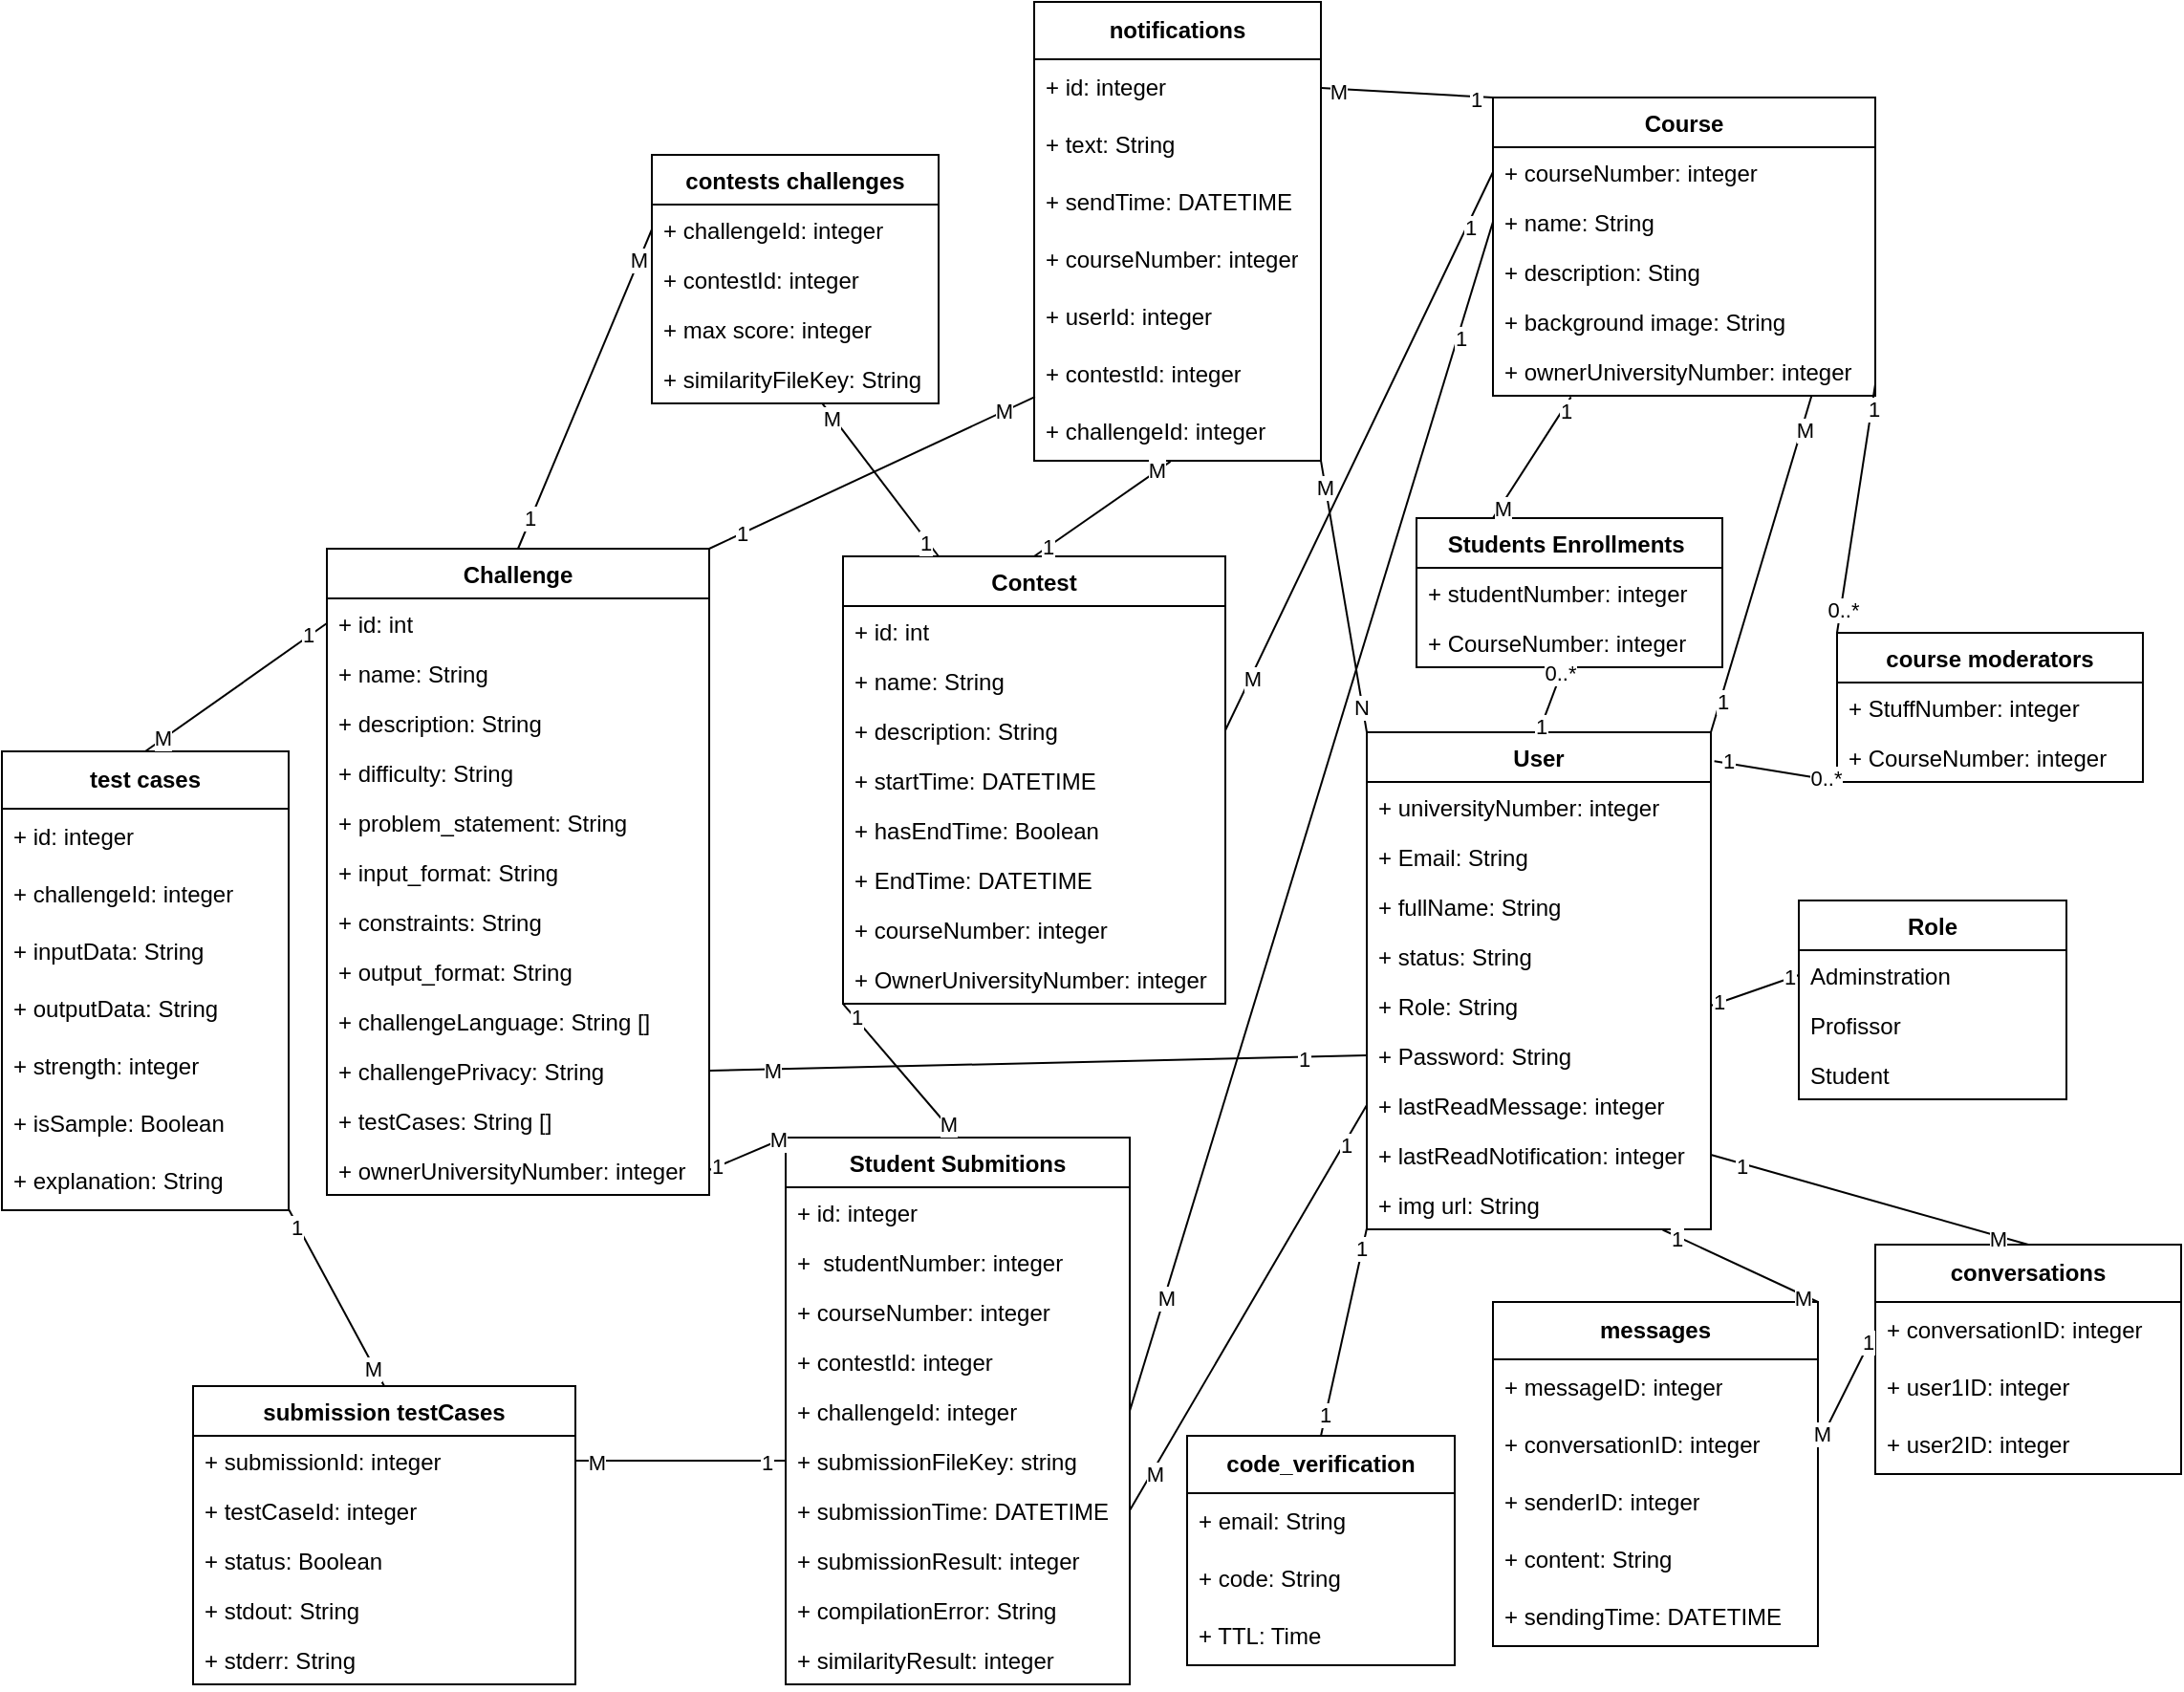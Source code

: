 <mxfile version="21.7.5" type="device">
  <diagram id="Jk_f_CvpvK2rDSH8-ZXE" name="Page-1">
    <mxGraphModel dx="1571" dy="2093" grid="1" gridSize="10" guides="1" tooltips="1" connect="1" arrows="1" fold="1" page="1" pageScale="1" pageWidth="1654" pageHeight="1169" math="0" shadow="0">
      <root>
        <mxCell id="0" />
        <mxCell id="1" parent="0" />
        <mxCell id="eDp7D9nRS7GGigEt8n4X-1" value="User" style="swimlane;fontStyle=1;align=center;verticalAlign=top;childLayout=stackLayout;horizontal=1;startSize=26;horizontalStack=0;resizeParent=1;resizeParentMax=0;resizeLast=0;collapsible=1;marginBottom=0;" parent="1" vertex="1">
          <mxGeometry x="1654" y="-288" width="180" height="260" as="geometry">
            <mxRectangle x="860" y="20" width="60" height="26" as="alternateBounds" />
          </mxGeometry>
        </mxCell>
        <mxCell id="eDp7D9nRS7GGigEt8n4X-5" value="+ universityNumber: integer" style="text;strokeColor=none;fillColor=none;align=left;verticalAlign=top;spacingLeft=4;spacingRight=4;overflow=hidden;rotatable=0;points=[[0,0.5],[1,0.5]];portConstraint=eastwest;" parent="eDp7D9nRS7GGigEt8n4X-1" vertex="1">
          <mxGeometry y="26" width="180" height="26" as="geometry" />
        </mxCell>
        <mxCell id="kBpfkPwzgAcpYg6v_Awe-47" value="+ Email: String" style="text;strokeColor=none;fillColor=none;align=left;verticalAlign=top;spacingLeft=4;spacingRight=4;overflow=hidden;rotatable=0;points=[[0,0.5],[1,0.5]];portConstraint=eastwest;" parent="eDp7D9nRS7GGigEt8n4X-1" vertex="1">
          <mxGeometry y="52" width="180" height="26" as="geometry" />
        </mxCell>
        <mxCell id="eDp7D9nRS7GGigEt8n4X-2" value="+ fullName: String" style="text;strokeColor=none;fillColor=none;align=left;verticalAlign=top;spacingLeft=4;spacingRight=4;overflow=hidden;rotatable=0;points=[[0,0.5],[1,0.5]];portConstraint=eastwest;" parent="eDp7D9nRS7GGigEt8n4X-1" vertex="1">
          <mxGeometry y="78" width="180" height="26" as="geometry" />
        </mxCell>
        <mxCell id="eDp7D9nRS7GGigEt8n4X-91" value="+ status: String" style="text;strokeColor=none;fillColor=none;align=left;verticalAlign=top;spacingLeft=4;spacingRight=4;overflow=hidden;rotatable=0;points=[[0,0.5],[1,0.5]];portConstraint=eastwest;" parent="eDp7D9nRS7GGigEt8n4X-1" vertex="1">
          <mxGeometry y="104" width="180" height="26" as="geometry" />
        </mxCell>
        <mxCell id="4LXyiXXGoAEXJD3GK57s-1" value="+ Role: String" style="text;strokeColor=none;fillColor=none;align=left;verticalAlign=top;spacingLeft=4;spacingRight=4;overflow=hidden;rotatable=0;points=[[0,0.5],[1,0.5]];portConstraint=eastwest;" parent="eDp7D9nRS7GGigEt8n4X-1" vertex="1">
          <mxGeometry y="130" width="180" height="26" as="geometry" />
        </mxCell>
        <mxCell id="eDp7D9nRS7GGigEt8n4X-6" value="+ Password: String" style="text;strokeColor=none;fillColor=none;align=left;verticalAlign=top;spacingLeft=4;spacingRight=4;overflow=hidden;rotatable=0;points=[[0,0.5],[1,0.5]];portConstraint=eastwest;" parent="eDp7D9nRS7GGigEt8n4X-1" vertex="1">
          <mxGeometry y="156" width="180" height="26" as="geometry" />
        </mxCell>
        <mxCell id="eDp7D9nRS7GGigEt8n4X-4" value="+ lastReadMessage: integer" style="text;strokeColor=none;fillColor=none;align=left;verticalAlign=top;spacingLeft=4;spacingRight=4;overflow=hidden;rotatable=0;points=[[0,0.5],[1,0.5]];portConstraint=eastwest;" parent="eDp7D9nRS7GGigEt8n4X-1" vertex="1">
          <mxGeometry y="182" width="180" height="26" as="geometry" />
        </mxCell>
        <mxCell id="eDp7D9nRS7GGigEt8n4X-18" value="+ lastReadNotification: integer" style="text;strokeColor=none;fillColor=none;align=left;verticalAlign=top;spacingLeft=4;spacingRight=4;overflow=hidden;rotatable=0;points=[[0,0.5],[1,0.5]];portConstraint=eastwest;" parent="eDp7D9nRS7GGigEt8n4X-1" vertex="1">
          <mxGeometry y="208" width="180" height="26" as="geometry" />
        </mxCell>
        <mxCell id="eDp7D9nRS7GGigEt8n4X-90" value="+ img url: String " style="text;strokeColor=none;fillColor=none;align=left;verticalAlign=top;spacingLeft=4;spacingRight=4;overflow=hidden;rotatable=0;points=[[0,0.5],[1,0.5]];portConstraint=eastwest;" parent="eDp7D9nRS7GGigEt8n4X-1" vertex="1">
          <mxGeometry y="234" width="180" height="26" as="geometry" />
        </mxCell>
        <mxCell id="eDp7D9nRS7GGigEt8n4X-19" value="Course" style="swimlane;fontStyle=1;align=center;verticalAlign=top;childLayout=stackLayout;horizontal=1;startSize=26;horizontalStack=0;resizeParent=1;resizeParentMax=0;resizeLast=0;collapsible=1;marginBottom=0;" parent="1" vertex="1">
          <mxGeometry x="1720" y="-620" width="200" height="156" as="geometry" />
        </mxCell>
        <mxCell id="eDp7D9nRS7GGigEt8n4X-20" value="+ courseNumber: integer" style="text;strokeColor=none;fillColor=none;align=left;verticalAlign=top;spacingLeft=4;spacingRight=4;overflow=hidden;rotatable=0;points=[[0,0.5],[1,0.5]];portConstraint=eastwest;" parent="eDp7D9nRS7GGigEt8n4X-19" vertex="1">
          <mxGeometry y="26" width="200" height="26" as="geometry" />
        </mxCell>
        <mxCell id="eDp7D9nRS7GGigEt8n4X-23" value="+ name: String" style="text;strokeColor=none;fillColor=none;align=left;verticalAlign=top;spacingLeft=4;spacingRight=4;overflow=hidden;rotatable=0;points=[[0,0.5],[1,0.5]];portConstraint=eastwest;" parent="eDp7D9nRS7GGigEt8n4X-19" vertex="1">
          <mxGeometry y="52" width="200" height="26" as="geometry" />
        </mxCell>
        <mxCell id="iztIxZkP0zYVga7EsupR-1" value="+ description: Sting" style="text;strokeColor=none;fillColor=none;align=left;verticalAlign=top;spacingLeft=4;spacingRight=4;overflow=hidden;rotatable=0;points=[[0,0.5],[1,0.5]];portConstraint=eastwest;" parent="eDp7D9nRS7GGigEt8n4X-19" vertex="1">
          <mxGeometry y="78" width="200" height="26" as="geometry" />
        </mxCell>
        <mxCell id="iztIxZkP0zYVga7EsupR-2" value="+ background image: String" style="text;strokeColor=none;fillColor=none;align=left;verticalAlign=top;spacingLeft=4;spacingRight=4;overflow=hidden;rotatable=0;points=[[0,0.5],[1,0.5]];portConstraint=eastwest;" parent="eDp7D9nRS7GGigEt8n4X-19" vertex="1">
          <mxGeometry y="104" width="200" height="26" as="geometry" />
        </mxCell>
        <mxCell id="41iTAI2O1hVIT4bep-AT-25" value="+ ownerUniversityNumber: integer" style="text;strokeColor=none;fillColor=none;align=left;verticalAlign=top;spacingLeft=4;spacingRight=4;overflow=hidden;rotatable=0;points=[[0,0.5],[1,0.5]];portConstraint=eastwest;" parent="eDp7D9nRS7GGigEt8n4X-19" vertex="1">
          <mxGeometry y="130" width="200" height="26" as="geometry" />
        </mxCell>
        <mxCell id="eDp7D9nRS7GGigEt8n4X-29" value="Challenge" style="swimlane;fontStyle=1;align=center;verticalAlign=top;childLayout=stackLayout;horizontal=1;startSize=26;horizontalStack=0;resizeParent=1;resizeParentMax=0;resizeLast=0;collapsible=1;marginBottom=0;" parent="1" vertex="1">
          <mxGeometry x="1110" y="-384" width="200" height="338" as="geometry" />
        </mxCell>
        <mxCell id="eDp7D9nRS7GGigEt8n4X-30" value="+ id: int" style="text;strokeColor=none;fillColor=none;align=left;verticalAlign=top;spacingLeft=4;spacingRight=4;overflow=hidden;rotatable=0;points=[[0,0.5],[1,0.5]];portConstraint=eastwest;" parent="eDp7D9nRS7GGigEt8n4X-29" vertex="1">
          <mxGeometry y="26" width="200" height="26" as="geometry" />
        </mxCell>
        <mxCell id="eDp7D9nRS7GGigEt8n4X-33" value="+ name: String" style="text;strokeColor=none;fillColor=none;align=left;verticalAlign=top;spacingLeft=4;spacingRight=4;overflow=hidden;rotatable=0;points=[[0,0.5],[1,0.5]];portConstraint=eastwest;" parent="eDp7D9nRS7GGigEt8n4X-29" vertex="1">
          <mxGeometry y="52" width="200" height="26" as="geometry" />
        </mxCell>
        <mxCell id="eDp7D9nRS7GGigEt8n4X-34" value="+ description: String" style="text;strokeColor=none;fillColor=none;align=left;verticalAlign=top;spacingLeft=4;spacingRight=4;overflow=hidden;rotatable=0;points=[[0,0.5],[1,0.5]];portConstraint=eastwest;" parent="eDp7D9nRS7GGigEt8n4X-29" vertex="1">
          <mxGeometry y="78" width="200" height="26" as="geometry" />
        </mxCell>
        <mxCell id="kBpfkPwzgAcpYg6v_Awe-37" value="+ difficulty: String" style="text;strokeColor=none;fillColor=none;align=left;verticalAlign=top;spacingLeft=4;spacingRight=4;overflow=hidden;rotatable=0;points=[[0,0.5],[1,0.5]];portConstraint=eastwest;" parent="eDp7D9nRS7GGigEt8n4X-29" vertex="1">
          <mxGeometry y="104" width="200" height="26" as="geometry" />
        </mxCell>
        <mxCell id="kBpfkPwzgAcpYg6v_Awe-38" value="+ problem_statement: String" style="text;strokeColor=none;fillColor=none;align=left;verticalAlign=top;spacingLeft=4;spacingRight=4;overflow=hidden;rotatable=0;points=[[0,0.5],[1,0.5]];portConstraint=eastwest;" parent="eDp7D9nRS7GGigEt8n4X-29" vertex="1">
          <mxGeometry y="130" width="200" height="26" as="geometry" />
        </mxCell>
        <mxCell id="kBpfkPwzgAcpYg6v_Awe-39" value="+ input_format: String" style="text;strokeColor=none;fillColor=none;align=left;verticalAlign=top;spacingLeft=4;spacingRight=4;overflow=hidden;rotatable=0;points=[[0,0.5],[1,0.5]];portConstraint=eastwest;" parent="eDp7D9nRS7GGigEt8n4X-29" vertex="1">
          <mxGeometry y="156" width="200" height="26" as="geometry" />
        </mxCell>
        <mxCell id="kBpfkPwzgAcpYg6v_Awe-40" value="+ constraints: String" style="text;strokeColor=none;fillColor=none;align=left;verticalAlign=top;spacingLeft=4;spacingRight=4;overflow=hidden;rotatable=0;points=[[0,0.5],[1,0.5]];portConstraint=eastwest;" parent="eDp7D9nRS7GGigEt8n4X-29" vertex="1">
          <mxGeometry y="182" width="200" height="26" as="geometry" />
        </mxCell>
        <mxCell id="kBpfkPwzgAcpYg6v_Awe-41" value="+ output_format: String" style="text;strokeColor=none;fillColor=none;align=left;verticalAlign=top;spacingLeft=4;spacingRight=4;overflow=hidden;rotatable=0;points=[[0,0.5],[1,0.5]];portConstraint=eastwest;" parent="eDp7D9nRS7GGigEt8n4X-29" vertex="1">
          <mxGeometry y="208" width="200" height="26" as="geometry" />
        </mxCell>
        <mxCell id="kBpfkPwzgAcpYg6v_Awe-44" value="+ challengeLanguage: String []" style="text;strokeColor=none;fillColor=none;align=left;verticalAlign=top;spacingLeft=4;spacingRight=4;overflow=hidden;rotatable=0;points=[[0,0.5],[1,0.5]];portConstraint=eastwest;" parent="eDp7D9nRS7GGigEt8n4X-29" vertex="1">
          <mxGeometry y="234" width="200" height="26" as="geometry" />
        </mxCell>
        <mxCell id="kBpfkPwzgAcpYg6v_Awe-42" value="+ challengePrivacy: String" style="text;strokeColor=none;fillColor=none;align=left;verticalAlign=top;spacingLeft=4;spacingRight=4;overflow=hidden;rotatable=0;points=[[0,0.5],[1,0.5]];portConstraint=eastwest;" parent="eDp7D9nRS7GGigEt8n4X-29" vertex="1">
          <mxGeometry y="260" width="200" height="26" as="geometry" />
        </mxCell>
        <mxCell id="eDp7D9nRS7GGigEt8n4X-35" value="+ testCases: String []" style="text;strokeColor=none;fillColor=none;align=left;verticalAlign=top;spacingLeft=4;spacingRight=4;overflow=hidden;rotatable=0;points=[[0,0.5],[1,0.5]];portConstraint=eastwest;" parent="eDp7D9nRS7GGigEt8n4X-29" vertex="1">
          <mxGeometry y="286" width="200" height="26" as="geometry" />
        </mxCell>
        <mxCell id="41iTAI2O1hVIT4bep-AT-24" value="+ ownerUniversityNumber: integer" style="text;strokeColor=none;fillColor=none;align=left;verticalAlign=top;spacingLeft=4;spacingRight=4;overflow=hidden;rotatable=0;points=[[0,0.5],[1,0.5]];portConstraint=eastwest;" parent="eDp7D9nRS7GGigEt8n4X-29" vertex="1">
          <mxGeometry y="312" width="200" height="26" as="geometry" />
        </mxCell>
        <mxCell id="eDp7D9nRS7GGigEt8n4X-38" value="course moderators" style="swimlane;fontStyle=1;align=center;verticalAlign=top;childLayout=stackLayout;horizontal=1;startSize=26;horizontalStack=0;resizeParent=1;resizeParentMax=0;resizeLast=0;collapsible=1;marginBottom=0;" parent="1" vertex="1">
          <mxGeometry x="1900" y="-340" width="160" height="78" as="geometry" />
        </mxCell>
        <mxCell id="eDp7D9nRS7GGigEt8n4X-39" value="+ StuffNumber: integer" style="text;strokeColor=none;fillColor=none;align=left;verticalAlign=top;spacingLeft=4;spacingRight=4;overflow=hidden;rotatable=0;points=[[0,0.5],[1,0.5]];portConstraint=eastwest;" parent="eDp7D9nRS7GGigEt8n4X-38" vertex="1">
          <mxGeometry y="26" width="160" height="26" as="geometry" />
        </mxCell>
        <mxCell id="eDp7D9nRS7GGigEt8n4X-42" value="+ CourseNumber: integer" style="text;strokeColor=none;fillColor=none;align=left;verticalAlign=top;spacingLeft=4;spacingRight=4;overflow=hidden;rotatable=0;points=[[0,0.5],[1,0.5]];portConstraint=eastwest;" parent="eDp7D9nRS7GGigEt8n4X-38" vertex="1">
          <mxGeometry y="52" width="160" height="26" as="geometry" />
        </mxCell>
        <mxCell id="eDp7D9nRS7GGigEt8n4X-52" value="Students Enrollments " style="swimlane;fontStyle=1;align=center;verticalAlign=top;childLayout=stackLayout;horizontal=1;startSize=26;horizontalStack=0;resizeParent=1;resizeParentMax=0;resizeLast=0;collapsible=1;marginBottom=0;" parent="1" vertex="1">
          <mxGeometry x="1680" y="-400" width="160" height="78" as="geometry" />
        </mxCell>
        <mxCell id="eDp7D9nRS7GGigEt8n4X-53" value="+ studentNumber: integer" style="text;strokeColor=none;fillColor=none;align=left;verticalAlign=top;spacingLeft=4;spacingRight=4;overflow=hidden;rotatable=0;points=[[0,0.5],[1,0.5]];portConstraint=eastwest;" parent="eDp7D9nRS7GGigEt8n4X-52" vertex="1">
          <mxGeometry y="26" width="160" height="26" as="geometry" />
        </mxCell>
        <mxCell id="eDp7D9nRS7GGigEt8n4X-54" value="+ CourseNumber: integer" style="text;strokeColor=none;fillColor=none;align=left;verticalAlign=top;spacingLeft=4;spacingRight=4;overflow=hidden;rotatable=0;points=[[0,0.5],[1,0.5]];portConstraint=eastwest;" parent="eDp7D9nRS7GGigEt8n4X-52" vertex="1">
          <mxGeometry y="52" width="160" height="26" as="geometry" />
        </mxCell>
        <mxCell id="eDp7D9nRS7GGigEt8n4X-69" value="Student Submitions" style="swimlane;fontStyle=1;align=center;verticalAlign=top;childLayout=stackLayout;horizontal=1;startSize=26;horizontalStack=0;resizeParent=1;resizeParentMax=0;resizeLast=0;collapsible=1;marginBottom=0;" parent="1" vertex="1">
          <mxGeometry x="1350" y="-76" width="180" height="286" as="geometry" />
        </mxCell>
        <mxCell id="eDp7D9nRS7GGigEt8n4X-70" value="+ id: integer" style="text;strokeColor=none;fillColor=none;align=left;verticalAlign=top;spacingLeft=4;spacingRight=4;overflow=hidden;rotatable=0;points=[[0,0.5],[1,0.5]];portConstraint=eastwest;" parent="eDp7D9nRS7GGigEt8n4X-69" vertex="1">
          <mxGeometry y="26" width="180" height="26" as="geometry" />
        </mxCell>
        <mxCell id="eDp7D9nRS7GGigEt8n4X-73" value="+  studentNumber: integer" style="text;strokeColor=none;fillColor=none;align=left;verticalAlign=top;spacingLeft=4;spacingRight=4;overflow=hidden;rotatable=0;points=[[0,0.5],[1,0.5]];portConstraint=eastwest;" parent="eDp7D9nRS7GGigEt8n4X-69" vertex="1">
          <mxGeometry y="52" width="180" height="26" as="geometry" />
        </mxCell>
        <mxCell id="eDp7D9nRS7GGigEt8n4X-74" value="+ courseNumber: integer" style="text;strokeColor=none;fillColor=none;align=left;verticalAlign=top;spacingLeft=4;spacingRight=4;overflow=hidden;rotatable=0;points=[[0,0.5],[1,0.5]];portConstraint=eastwest;" parent="eDp7D9nRS7GGigEt8n4X-69" vertex="1">
          <mxGeometry y="78" width="180" height="26" as="geometry" />
        </mxCell>
        <mxCell id="kBpfkPwzgAcpYg6v_Awe-81" value="+ contestId: integer" style="text;strokeColor=none;fillColor=none;align=left;verticalAlign=top;spacingLeft=4;spacingRight=4;overflow=hidden;rotatable=0;points=[[0,0.5],[1,0.5]];portConstraint=eastwest;" parent="eDp7D9nRS7GGigEt8n4X-69" vertex="1">
          <mxGeometry y="104" width="180" height="26" as="geometry" />
        </mxCell>
        <mxCell id="eDp7D9nRS7GGigEt8n4X-85" value="+ challengeId: integer" style="text;strokeColor=none;fillColor=none;align=left;verticalAlign=top;spacingLeft=4;spacingRight=4;overflow=hidden;rotatable=0;points=[[0,0.5],[1,0.5]];portConstraint=eastwest;" parent="eDp7D9nRS7GGigEt8n4X-69" vertex="1">
          <mxGeometry y="130" width="180" height="26" as="geometry" />
        </mxCell>
        <mxCell id="eDp7D9nRS7GGigEt8n4X-87" value="+ submissionFileKey: string" style="text;strokeColor=none;fillColor=none;align=left;verticalAlign=top;spacingLeft=4;spacingRight=4;overflow=hidden;rotatable=0;points=[[0,0.5],[1,0.5]];portConstraint=eastwest;" parent="eDp7D9nRS7GGigEt8n4X-69" vertex="1">
          <mxGeometry y="156" width="180" height="26" as="geometry" />
        </mxCell>
        <mxCell id="eDp7D9nRS7GGigEt8n4X-88" value="+ submissionTime: DATETIME" style="text;strokeColor=none;fillColor=none;align=left;verticalAlign=top;spacingLeft=4;spacingRight=4;overflow=hidden;rotatable=0;points=[[0,0.5],[1,0.5]];portConstraint=eastwest;" parent="eDp7D9nRS7GGigEt8n4X-69" vertex="1">
          <mxGeometry y="182" width="180" height="26" as="geometry" />
        </mxCell>
        <mxCell id="kBpfkPwzgAcpYg6v_Awe-59" value="+ submissionResult: integer" style="text;strokeColor=none;fillColor=none;align=left;verticalAlign=top;spacingLeft=4;spacingRight=4;overflow=hidden;rotatable=0;points=[[0,0.5],[1,0.5]];portConstraint=eastwest;" parent="eDp7D9nRS7GGigEt8n4X-69" vertex="1">
          <mxGeometry y="208" width="180" height="26" as="geometry" />
        </mxCell>
        <mxCell id="kBpfkPwzgAcpYg6v_Awe-60" value="+ compilationError: String" style="text;strokeColor=none;fillColor=none;align=left;verticalAlign=top;spacingLeft=4;spacingRight=4;overflow=hidden;rotatable=0;points=[[0,0.5],[1,0.5]];portConstraint=eastwest;" parent="eDp7D9nRS7GGigEt8n4X-69" vertex="1">
          <mxGeometry y="234" width="180" height="26" as="geometry" />
        </mxCell>
        <mxCell id="kBpfkPwzgAcpYg6v_Awe-61" value="+ similarityResult: integer" style="text;strokeColor=none;fillColor=none;align=left;verticalAlign=top;spacingLeft=4;spacingRight=4;overflow=hidden;rotatable=0;points=[[0,0.5],[1,0.5]];portConstraint=eastwest;" parent="eDp7D9nRS7GGigEt8n4X-69" vertex="1">
          <mxGeometry y="260" width="180" height="26" as="geometry" />
        </mxCell>
        <mxCell id="4LXyiXXGoAEXJD3GK57s-2" value="Role" style="swimlane;fontStyle=1;childLayout=stackLayout;horizontal=1;startSize=26;fillColor=none;horizontalStack=0;resizeParent=1;resizeParentMax=0;resizeLast=0;collapsible=1;marginBottom=0;" parent="1" vertex="1">
          <mxGeometry x="1880" y="-200" width="140" height="104" as="geometry" />
        </mxCell>
        <mxCell id="4LXyiXXGoAEXJD3GK57s-3" value="Adminstration" style="text;strokeColor=none;fillColor=none;align=left;verticalAlign=top;spacingLeft=4;spacingRight=4;overflow=hidden;rotatable=0;points=[[0,0.5],[1,0.5]];portConstraint=eastwest;" parent="4LXyiXXGoAEXJD3GK57s-2" vertex="1">
          <mxGeometry y="26" width="140" height="26" as="geometry" />
        </mxCell>
        <mxCell id="4LXyiXXGoAEXJD3GK57s-4" value="Profissor" style="text;strokeColor=none;fillColor=none;align=left;verticalAlign=top;spacingLeft=4;spacingRight=4;overflow=hidden;rotatable=0;points=[[0,0.5],[1,0.5]];portConstraint=eastwest;" parent="4LXyiXXGoAEXJD3GK57s-2" vertex="1">
          <mxGeometry y="52" width="140" height="26" as="geometry" />
        </mxCell>
        <mxCell id="4LXyiXXGoAEXJD3GK57s-5" value="Student" style="text;strokeColor=none;fillColor=none;align=left;verticalAlign=top;spacingLeft=4;spacingRight=4;overflow=hidden;rotatable=0;points=[[0,0.5],[1,0.5]];portConstraint=eastwest;" parent="4LXyiXXGoAEXJD3GK57s-2" vertex="1">
          <mxGeometry y="78" width="140" height="26" as="geometry" />
        </mxCell>
        <mxCell id="41iTAI2O1hVIT4bep-AT-3" value="Contest" style="swimlane;fontStyle=1;childLayout=stackLayout;horizontal=1;startSize=26;fillColor=none;horizontalStack=0;resizeParent=1;resizeParentMax=0;resizeLast=0;collapsible=1;marginBottom=0;" parent="1" vertex="1">
          <mxGeometry x="1380" y="-380" width="200" height="234" as="geometry" />
        </mxCell>
        <mxCell id="41iTAI2O1hVIT4bep-AT-7" value="+ id: int" style="text;strokeColor=none;fillColor=none;align=left;verticalAlign=top;spacingLeft=4;spacingRight=4;overflow=hidden;rotatable=0;points=[[0,0.5],[1,0.5]];portConstraint=eastwest;" parent="41iTAI2O1hVIT4bep-AT-3" vertex="1">
          <mxGeometry y="26" width="200" height="26" as="geometry" />
        </mxCell>
        <mxCell id="41iTAI2O1hVIT4bep-AT-8" value="+ name: String" style="text;strokeColor=none;fillColor=none;align=left;verticalAlign=top;spacingLeft=4;spacingRight=4;overflow=hidden;rotatable=0;points=[[0,0.5],[1,0.5]];portConstraint=eastwest;" parent="41iTAI2O1hVIT4bep-AT-3" vertex="1">
          <mxGeometry y="52" width="200" height="26" as="geometry" />
        </mxCell>
        <mxCell id="rzQLqiyJ5y7Z2GOoiwzJ-1" value="+ description: String" style="text;strokeColor=none;fillColor=none;align=left;verticalAlign=top;spacingLeft=4;spacingRight=4;overflow=hidden;rotatable=0;points=[[0,0.5],[1,0.5]];portConstraint=eastwest;" parent="41iTAI2O1hVIT4bep-AT-3" vertex="1">
          <mxGeometry y="78" width="200" height="26" as="geometry" />
        </mxCell>
        <mxCell id="41iTAI2O1hVIT4bep-AT-5" value="+ startTime: DATETIME" style="text;strokeColor=none;fillColor=none;align=left;verticalAlign=top;spacingLeft=4;spacingRight=4;overflow=hidden;rotatable=0;points=[[0,0.5],[1,0.5]];portConstraint=eastwest;" parent="41iTAI2O1hVIT4bep-AT-3" vertex="1">
          <mxGeometry y="104" width="200" height="26" as="geometry" />
        </mxCell>
        <mxCell id="rzQLqiyJ5y7Z2GOoiwzJ-2" value="+ hasEndTime: Boolean" style="text;strokeColor=none;fillColor=none;align=left;verticalAlign=top;spacingLeft=4;spacingRight=4;overflow=hidden;rotatable=0;points=[[0,0.5],[1,0.5]];portConstraint=eastwest;" parent="41iTAI2O1hVIT4bep-AT-3" vertex="1">
          <mxGeometry y="130" width="200" height="26" as="geometry" />
        </mxCell>
        <mxCell id="41iTAI2O1hVIT4bep-AT-6" value="+ EndTime: DATETIME" style="text;strokeColor=none;fillColor=none;align=left;verticalAlign=top;spacingLeft=4;spacingRight=4;overflow=hidden;rotatable=0;points=[[0,0.5],[1,0.5]];portConstraint=eastwest;" parent="41iTAI2O1hVIT4bep-AT-3" vertex="1">
          <mxGeometry y="156" width="200" height="26" as="geometry" />
        </mxCell>
        <mxCell id="iztIxZkP0zYVga7EsupR-3" value="+ courseNumber: integer" style="text;align=left;verticalAlign=top;spacingLeft=4;spacingRight=4;overflow=hidden;rotatable=0;points=[[0,0.5],[1,0.5]];portConstraint=eastwest;" parent="41iTAI2O1hVIT4bep-AT-3" vertex="1">
          <mxGeometry y="182" width="200" height="26" as="geometry" />
        </mxCell>
        <mxCell id="41iTAI2O1hVIT4bep-AT-23" value="+ OwnerUniversityNumber: integer" style="text;strokeColor=none;fillColor=none;align=left;verticalAlign=top;spacingLeft=4;spacingRight=4;overflow=hidden;rotatable=0;points=[[0,0.5],[1,0.5]];portConstraint=eastwest;" parent="41iTAI2O1hVIT4bep-AT-3" vertex="1">
          <mxGeometry y="208" width="200" height="26" as="geometry" />
        </mxCell>
        <mxCell id="41iTAI2O1hVIT4bep-AT-13" value="contests challenges" style="swimlane;fontStyle=1;childLayout=stackLayout;horizontal=1;startSize=26;fillColor=none;horizontalStack=0;resizeParent=1;resizeParentMax=0;resizeLast=0;collapsible=1;marginBottom=0;" parent="1" vertex="1">
          <mxGeometry x="1280" y="-590" width="150" height="130" as="geometry" />
        </mxCell>
        <mxCell id="41iTAI2O1hVIT4bep-AT-14" value="+ challengeId: integer" style="text;strokeColor=none;fillColor=none;align=left;verticalAlign=top;spacingLeft=4;spacingRight=4;overflow=hidden;rotatable=0;points=[[0,0.5],[1,0.5]];portConstraint=eastwest;" parent="41iTAI2O1hVIT4bep-AT-13" vertex="1">
          <mxGeometry y="26" width="150" height="26" as="geometry" />
        </mxCell>
        <mxCell id="41iTAI2O1hVIT4bep-AT-15" value="+ contestId: integer" style="text;strokeColor=none;fillColor=none;align=left;verticalAlign=top;spacingLeft=4;spacingRight=4;overflow=hidden;rotatable=0;points=[[0,0.5],[1,0.5]];portConstraint=eastwest;" parent="41iTAI2O1hVIT4bep-AT-13" vertex="1">
          <mxGeometry y="52" width="150" height="26" as="geometry" />
        </mxCell>
        <mxCell id="41iTAI2O1hVIT4bep-AT-16" value="+ max score: integer" style="text;strokeColor=none;fillColor=none;align=left;verticalAlign=top;spacingLeft=4;spacingRight=4;overflow=hidden;rotatable=0;points=[[0,0.5],[1,0.5]];portConstraint=eastwest;" parent="41iTAI2O1hVIT4bep-AT-13" vertex="1">
          <mxGeometry y="78" width="150" height="26" as="geometry" />
        </mxCell>
        <mxCell id="kBpfkPwzgAcpYg6v_Awe-46" value="+ similarityFileKey: String" style="text;strokeColor=none;fillColor=none;align=left;verticalAlign=top;spacingLeft=4;spacingRight=4;overflow=hidden;rotatable=0;points=[[0,0.5],[1,0.5]];portConstraint=eastwest;" parent="41iTAI2O1hVIT4bep-AT-13" vertex="1">
          <mxGeometry y="104" width="150" height="26" as="geometry" />
        </mxCell>
        <mxCell id="kBpfkPwzgAcpYg6v_Awe-2" value="&lt;b&gt;code_verification&lt;/b&gt;" style="swimlane;fontStyle=0;childLayout=stackLayout;horizontal=1;startSize=30;horizontalStack=0;resizeParent=1;resizeParentMax=0;resizeLast=0;collapsible=1;marginBottom=0;whiteSpace=wrap;html=1;" parent="1" vertex="1">
          <mxGeometry x="1560" y="80" width="140" height="120" as="geometry" />
        </mxCell>
        <mxCell id="kBpfkPwzgAcpYg6v_Awe-3" value="+ email: String" style="text;strokeColor=none;fillColor=none;align=left;verticalAlign=middle;spacingLeft=4;spacingRight=4;overflow=hidden;points=[[0,0.5],[1,0.5]];portConstraint=eastwest;rotatable=0;whiteSpace=wrap;html=1;" parent="kBpfkPwzgAcpYg6v_Awe-2" vertex="1">
          <mxGeometry y="30" width="140" height="30" as="geometry" />
        </mxCell>
        <mxCell id="kBpfkPwzgAcpYg6v_Awe-4" value="+ code: String" style="text;strokeColor=none;fillColor=none;align=left;verticalAlign=middle;spacingLeft=4;spacingRight=4;overflow=hidden;points=[[0,0.5],[1,0.5]];portConstraint=eastwest;rotatable=0;whiteSpace=wrap;html=1;" parent="kBpfkPwzgAcpYg6v_Awe-2" vertex="1">
          <mxGeometry y="60" width="140" height="30" as="geometry" />
        </mxCell>
        <mxCell id="kBpfkPwzgAcpYg6v_Awe-5" value="+ TTL: Time" style="text;strokeColor=none;fillColor=none;align=left;verticalAlign=middle;spacingLeft=4;spacingRight=4;overflow=hidden;points=[[0,0.5],[1,0.5]];portConstraint=eastwest;rotatable=0;whiteSpace=wrap;html=1;" parent="kBpfkPwzgAcpYg6v_Awe-2" vertex="1">
          <mxGeometry y="90" width="140" height="30" as="geometry" />
        </mxCell>
        <mxCell id="kBpfkPwzgAcpYg6v_Awe-6" value="&lt;b&gt;notifications&lt;/b&gt;" style="swimlane;fontStyle=0;childLayout=stackLayout;horizontal=1;startSize=30;horizontalStack=0;resizeParent=1;resizeParentMax=0;resizeLast=0;collapsible=1;marginBottom=0;whiteSpace=wrap;html=1;" parent="1" vertex="1">
          <mxGeometry x="1480" y="-670" width="150" height="240" as="geometry" />
        </mxCell>
        <mxCell id="kBpfkPwzgAcpYg6v_Awe-7" value="+ id: integer" style="text;strokeColor=none;fillColor=none;align=left;verticalAlign=middle;spacingLeft=4;spacingRight=4;overflow=hidden;points=[[0,0.5],[1,0.5]];portConstraint=eastwest;rotatable=0;whiteSpace=wrap;html=1;" parent="kBpfkPwzgAcpYg6v_Awe-6" vertex="1">
          <mxGeometry y="30" width="150" height="30" as="geometry" />
        </mxCell>
        <mxCell id="kBpfkPwzgAcpYg6v_Awe-8" value="+ text: String" style="text;strokeColor=none;fillColor=none;align=left;verticalAlign=middle;spacingLeft=4;spacingRight=4;overflow=hidden;points=[[0,0.5],[1,0.5]];portConstraint=eastwest;rotatable=0;whiteSpace=wrap;html=1;" parent="kBpfkPwzgAcpYg6v_Awe-6" vertex="1">
          <mxGeometry y="60" width="150" height="30" as="geometry" />
        </mxCell>
        <mxCell id="kBpfkPwzgAcpYg6v_Awe-9" value="+ sendTime: DATETIME" style="text;strokeColor=none;fillColor=none;align=left;verticalAlign=middle;spacingLeft=4;spacingRight=4;overflow=hidden;points=[[0,0.5],[1,0.5]];portConstraint=eastwest;rotatable=0;whiteSpace=wrap;html=1;" parent="kBpfkPwzgAcpYg6v_Awe-6" vertex="1">
          <mxGeometry y="90" width="150" height="30" as="geometry" />
        </mxCell>
        <mxCell id="kBpfkPwzgAcpYg6v_Awe-10" value="+ courseNumber: integer" style="text;strokeColor=none;fillColor=none;align=left;verticalAlign=middle;spacingLeft=4;spacingRight=4;overflow=hidden;points=[[0,0.5],[1,0.5]];portConstraint=eastwest;rotatable=0;whiteSpace=wrap;html=1;" parent="kBpfkPwzgAcpYg6v_Awe-6" vertex="1">
          <mxGeometry y="120" width="150" height="30" as="geometry" />
        </mxCell>
        <mxCell id="kBpfkPwzgAcpYg6v_Awe-11" value="+ userId: integer" style="text;strokeColor=none;fillColor=none;align=left;verticalAlign=middle;spacingLeft=4;spacingRight=4;overflow=hidden;points=[[0,0.5],[1,0.5]];portConstraint=eastwest;rotatable=0;whiteSpace=wrap;html=1;" parent="kBpfkPwzgAcpYg6v_Awe-6" vertex="1">
          <mxGeometry y="150" width="150" height="30" as="geometry" />
        </mxCell>
        <mxCell id="kBpfkPwzgAcpYg6v_Awe-12" value="+ contestId: integer" style="text;strokeColor=none;fillColor=none;align=left;verticalAlign=middle;spacingLeft=4;spacingRight=4;overflow=hidden;points=[[0,0.5],[1,0.5]];portConstraint=eastwest;rotatable=0;whiteSpace=wrap;html=1;" parent="kBpfkPwzgAcpYg6v_Awe-6" vertex="1">
          <mxGeometry y="180" width="150" height="30" as="geometry" />
        </mxCell>
        <mxCell id="kBpfkPwzgAcpYg6v_Awe-13" value="+ challengeId: integer" style="text;strokeColor=none;fillColor=none;align=left;verticalAlign=middle;spacingLeft=4;spacingRight=4;overflow=hidden;points=[[0,0.5],[1,0.5]];portConstraint=eastwest;rotatable=0;whiteSpace=wrap;html=1;" parent="kBpfkPwzgAcpYg6v_Awe-6" vertex="1">
          <mxGeometry y="210" width="150" height="30" as="geometry" />
        </mxCell>
        <mxCell id="kBpfkPwzgAcpYg6v_Awe-14" value="" style="endArrow=none;html=1;rounded=0;exitX=0.5;exitY=0;exitDx=0;exitDy=0;entryX=0;entryY=0.981;entryDx=0;entryDy=0;entryPerimeter=0;" parent="1" source="kBpfkPwzgAcpYg6v_Awe-2" target="eDp7D9nRS7GGigEt8n4X-90" edge="1">
          <mxGeometry relative="1" as="geometry">
            <mxPoint x="1480" y="-64" as="sourcePoint" />
            <mxPoint x="1660" y="-110" as="targetPoint" />
          </mxGeometry>
        </mxCell>
        <mxCell id="kBpfkPwzgAcpYg6v_Awe-15" value="1" style="edgeLabel;html=1;align=center;verticalAlign=middle;resizable=0;points=[];" parent="kBpfkPwzgAcpYg6v_Awe-14" vertex="1" connectable="0">
          <mxGeometry x="0.81" y="1" relative="1" as="geometry">
            <mxPoint as="offset" />
          </mxGeometry>
        </mxCell>
        <mxCell id="kBpfkPwzgAcpYg6v_Awe-16" value="1" style="edgeLabel;html=1;align=center;verticalAlign=middle;resizable=0;points=[];" parent="kBpfkPwzgAcpYg6v_Awe-14" vertex="1" connectable="0">
          <mxGeometry x="-0.805" y="1" relative="1" as="geometry">
            <mxPoint as="offset" />
          </mxGeometry>
        </mxCell>
        <mxCell id="kBpfkPwzgAcpYg6v_Awe-17" value="" style="endArrow=none;html=1;rounded=0;exitX=0;exitY=0;exitDx=0;exitDy=0;entryX=1;entryY=0.998;entryDx=0;entryDy=0;entryPerimeter=0;" parent="1" source="eDp7D9nRS7GGigEt8n4X-1" target="kBpfkPwzgAcpYg6v_Awe-13" edge="1">
          <mxGeometry relative="1" as="geometry">
            <mxPoint x="1350" y="166" as="sourcePoint" />
            <mxPoint x="1530" y="120" as="targetPoint" />
          </mxGeometry>
        </mxCell>
        <mxCell id="kBpfkPwzgAcpYg6v_Awe-18" value="M" style="edgeLabel;html=1;align=center;verticalAlign=middle;resizable=0;points=[];" parent="kBpfkPwzgAcpYg6v_Awe-17" vertex="1" connectable="0">
          <mxGeometry x="0.81" y="1" relative="1" as="geometry">
            <mxPoint as="offset" />
          </mxGeometry>
        </mxCell>
        <mxCell id="kBpfkPwzgAcpYg6v_Awe-19" value="N" style="edgeLabel;html=1;align=center;verticalAlign=middle;resizable=0;points=[];" parent="kBpfkPwzgAcpYg6v_Awe-17" vertex="1" connectable="0">
          <mxGeometry x="-0.805" y="1" relative="1" as="geometry">
            <mxPoint as="offset" />
          </mxGeometry>
        </mxCell>
        <mxCell id="kBpfkPwzgAcpYg6v_Awe-48" value="&lt;b&gt;conversations&lt;/b&gt;" style="swimlane;fontStyle=0;childLayout=stackLayout;horizontal=1;startSize=30;horizontalStack=0;resizeParent=1;resizeParentMax=0;resizeLast=0;collapsible=1;marginBottom=0;whiteSpace=wrap;html=1;" parent="1" vertex="1">
          <mxGeometry x="1920" y="-20" width="160" height="120" as="geometry" />
        </mxCell>
        <mxCell id="kBpfkPwzgAcpYg6v_Awe-49" value="+ conversationID: integer" style="text;strokeColor=none;fillColor=none;align=left;verticalAlign=middle;spacingLeft=4;spacingRight=4;overflow=hidden;points=[[0,0.5],[1,0.5]];portConstraint=eastwest;rotatable=0;whiteSpace=wrap;html=1;" parent="kBpfkPwzgAcpYg6v_Awe-48" vertex="1">
          <mxGeometry y="30" width="160" height="30" as="geometry" />
        </mxCell>
        <mxCell id="kBpfkPwzgAcpYg6v_Awe-50" value="+&amp;nbsp;user1ID: integer" style="text;strokeColor=none;fillColor=none;align=left;verticalAlign=middle;spacingLeft=4;spacingRight=4;overflow=hidden;points=[[0,0.5],[1,0.5]];portConstraint=eastwest;rotatable=0;whiteSpace=wrap;html=1;" parent="kBpfkPwzgAcpYg6v_Awe-48" vertex="1">
          <mxGeometry y="60" width="160" height="30" as="geometry" />
        </mxCell>
        <mxCell id="kBpfkPwzgAcpYg6v_Awe-51" value="+&amp;nbsp;user2ID: integer" style="text;strokeColor=none;fillColor=none;align=left;verticalAlign=middle;spacingLeft=4;spacingRight=4;overflow=hidden;points=[[0,0.5],[1,0.5]];portConstraint=eastwest;rotatable=0;whiteSpace=wrap;html=1;" parent="kBpfkPwzgAcpYg6v_Awe-48" vertex="1">
          <mxGeometry y="90" width="160" height="30" as="geometry" />
        </mxCell>
        <mxCell id="kBpfkPwzgAcpYg6v_Awe-52" value="&lt;b&gt;messages&lt;/b&gt;" style="swimlane;fontStyle=0;childLayout=stackLayout;horizontal=1;startSize=30;horizontalStack=0;resizeParent=1;resizeParentMax=0;resizeLast=0;collapsible=1;marginBottom=0;whiteSpace=wrap;html=1;" parent="1" vertex="1">
          <mxGeometry x="1720" y="10" width="170" height="180" as="geometry" />
        </mxCell>
        <mxCell id="kBpfkPwzgAcpYg6v_Awe-53" value="+&amp;nbsp;messageID: integer" style="text;strokeColor=none;fillColor=none;align=left;verticalAlign=middle;spacingLeft=4;spacingRight=4;overflow=hidden;points=[[0,0.5],[1,0.5]];portConstraint=eastwest;rotatable=0;whiteSpace=wrap;html=1;" parent="kBpfkPwzgAcpYg6v_Awe-52" vertex="1">
          <mxGeometry y="30" width="170" height="30" as="geometry" />
        </mxCell>
        <mxCell id="kBpfkPwzgAcpYg6v_Awe-54" value="+&amp;nbsp;conversationID: integer" style="text;strokeColor=none;fillColor=none;align=left;verticalAlign=middle;spacingLeft=4;spacingRight=4;overflow=hidden;points=[[0,0.5],[1,0.5]];portConstraint=eastwest;rotatable=0;whiteSpace=wrap;html=1;" parent="kBpfkPwzgAcpYg6v_Awe-52" vertex="1">
          <mxGeometry y="60" width="170" height="30" as="geometry" />
        </mxCell>
        <mxCell id="kBpfkPwzgAcpYg6v_Awe-55" value="+&amp;nbsp;senderID: integer" style="text;strokeColor=none;fillColor=none;align=left;verticalAlign=middle;spacingLeft=4;spacingRight=4;overflow=hidden;points=[[0,0.5],[1,0.5]];portConstraint=eastwest;rotatable=0;whiteSpace=wrap;html=1;" parent="kBpfkPwzgAcpYg6v_Awe-52" vertex="1">
          <mxGeometry y="90" width="170" height="30" as="geometry" />
        </mxCell>
        <mxCell id="kBpfkPwzgAcpYg6v_Awe-56" value="+&amp;nbsp;content: String" style="text;strokeColor=none;fillColor=none;align=left;verticalAlign=middle;spacingLeft=4;spacingRight=4;overflow=hidden;points=[[0,0.5],[1,0.5]];portConstraint=eastwest;rotatable=0;whiteSpace=wrap;html=1;" parent="kBpfkPwzgAcpYg6v_Awe-52" vertex="1">
          <mxGeometry y="120" width="170" height="30" as="geometry" />
        </mxCell>
        <mxCell id="kBpfkPwzgAcpYg6v_Awe-57" value="+&amp;nbsp;sendingTime: DATETIME&amp;nbsp;" style="text;strokeColor=none;fillColor=none;align=left;verticalAlign=middle;spacingLeft=4;spacingRight=4;overflow=hidden;points=[[0,0.5],[1,0.5]];portConstraint=eastwest;rotatable=0;whiteSpace=wrap;html=1;" parent="kBpfkPwzgAcpYg6v_Awe-52" vertex="1">
          <mxGeometry y="150" width="170" height="30" as="geometry" />
        </mxCell>
        <mxCell id="kBpfkPwzgAcpYg6v_Awe-62" value="submission testCases" style="swimlane;fontStyle=1;align=center;verticalAlign=top;childLayout=stackLayout;horizontal=1;startSize=26;horizontalStack=0;resizeParent=1;resizeParentMax=0;resizeLast=0;collapsible=1;marginBottom=0;" parent="1" vertex="1">
          <mxGeometry x="1040" y="54" width="200" height="156" as="geometry" />
        </mxCell>
        <mxCell id="kBpfkPwzgAcpYg6v_Awe-63" value="+ submissionId: integer" style="text;strokeColor=none;fillColor=none;align=left;verticalAlign=top;spacingLeft=4;spacingRight=4;overflow=hidden;rotatable=0;points=[[0,0.5],[1,0.5]];portConstraint=eastwest;" parent="kBpfkPwzgAcpYg6v_Awe-62" vertex="1">
          <mxGeometry y="26" width="200" height="26" as="geometry" />
        </mxCell>
        <mxCell id="kBpfkPwzgAcpYg6v_Awe-64" value="+ testCaseId: integer" style="text;strokeColor=none;fillColor=none;align=left;verticalAlign=top;spacingLeft=4;spacingRight=4;overflow=hidden;rotatable=0;points=[[0,0.5],[1,0.5]];portConstraint=eastwest;" parent="kBpfkPwzgAcpYg6v_Awe-62" vertex="1">
          <mxGeometry y="52" width="200" height="26" as="geometry" />
        </mxCell>
        <mxCell id="kBpfkPwzgAcpYg6v_Awe-65" value="+ status: Boolean" style="text;strokeColor=none;fillColor=none;align=left;verticalAlign=top;spacingLeft=4;spacingRight=4;overflow=hidden;rotatable=0;points=[[0,0.5],[1,0.5]];portConstraint=eastwest;" parent="kBpfkPwzgAcpYg6v_Awe-62" vertex="1">
          <mxGeometry y="78" width="200" height="26" as="geometry" />
        </mxCell>
        <mxCell id="kBpfkPwzgAcpYg6v_Awe-66" value="+ stdout: String" style="text;strokeColor=none;fillColor=none;align=left;verticalAlign=top;spacingLeft=4;spacingRight=4;overflow=hidden;rotatable=0;points=[[0,0.5],[1,0.5]];portConstraint=eastwest;" parent="kBpfkPwzgAcpYg6v_Awe-62" vertex="1">
          <mxGeometry y="104" width="200" height="26" as="geometry" />
        </mxCell>
        <mxCell id="kBpfkPwzgAcpYg6v_Awe-67" value="+ stderr: String" style="text;strokeColor=none;fillColor=none;align=left;verticalAlign=top;spacingLeft=4;spacingRight=4;overflow=hidden;rotatable=0;points=[[0,0.5],[1,0.5]];portConstraint=eastwest;" parent="kBpfkPwzgAcpYg6v_Awe-62" vertex="1">
          <mxGeometry y="130" width="200" height="26" as="geometry" />
        </mxCell>
        <mxCell id="kBpfkPwzgAcpYg6v_Awe-70" value="&lt;b&gt;test cases&lt;/b&gt;" style="swimlane;fontStyle=0;childLayout=stackLayout;horizontal=1;startSize=30;horizontalStack=0;resizeParent=1;resizeParentMax=0;resizeLast=0;collapsible=1;marginBottom=0;whiteSpace=wrap;html=1;" parent="1" vertex="1">
          <mxGeometry x="940" y="-278" width="150" height="240" as="geometry" />
        </mxCell>
        <mxCell id="kBpfkPwzgAcpYg6v_Awe-71" value="+ id: integer" style="text;strokeColor=none;fillColor=none;align=left;verticalAlign=middle;spacingLeft=4;spacingRight=4;overflow=hidden;points=[[0,0.5],[1,0.5]];portConstraint=eastwest;rotatable=0;whiteSpace=wrap;html=1;" parent="kBpfkPwzgAcpYg6v_Awe-70" vertex="1">
          <mxGeometry y="30" width="150" height="30" as="geometry" />
        </mxCell>
        <mxCell id="kBpfkPwzgAcpYg6v_Awe-72" value="+&amp;nbsp;challengeId: integer" style="text;strokeColor=none;fillColor=none;align=left;verticalAlign=middle;spacingLeft=4;spacingRight=4;overflow=hidden;points=[[0,0.5],[1,0.5]];portConstraint=eastwest;rotatable=0;whiteSpace=wrap;html=1;" parent="kBpfkPwzgAcpYg6v_Awe-70" vertex="1">
          <mxGeometry y="60" width="150" height="30" as="geometry" />
        </mxCell>
        <mxCell id="kBpfkPwzgAcpYg6v_Awe-73" value="+&amp;nbsp;inputData: String" style="text;strokeColor=none;fillColor=none;align=left;verticalAlign=middle;spacingLeft=4;spacingRight=4;overflow=hidden;points=[[0,0.5],[1,0.5]];portConstraint=eastwest;rotatable=0;whiteSpace=wrap;html=1;" parent="kBpfkPwzgAcpYg6v_Awe-70" vertex="1">
          <mxGeometry y="90" width="150" height="30" as="geometry" />
        </mxCell>
        <mxCell id="kBpfkPwzgAcpYg6v_Awe-74" value="+&amp;nbsp;outputData: String" style="text;strokeColor=none;fillColor=none;align=left;verticalAlign=middle;spacingLeft=4;spacingRight=4;overflow=hidden;points=[[0,0.5],[1,0.5]];portConstraint=eastwest;rotatable=0;whiteSpace=wrap;html=1;" parent="kBpfkPwzgAcpYg6v_Awe-70" vertex="1">
          <mxGeometry y="120" width="150" height="30" as="geometry" />
        </mxCell>
        <mxCell id="kBpfkPwzgAcpYg6v_Awe-75" value="+&amp;nbsp;strength: integer" style="text;strokeColor=none;fillColor=none;align=left;verticalAlign=middle;spacingLeft=4;spacingRight=4;overflow=hidden;points=[[0,0.5],[1,0.5]];portConstraint=eastwest;rotatable=0;whiteSpace=wrap;html=1;" parent="kBpfkPwzgAcpYg6v_Awe-70" vertex="1">
          <mxGeometry y="150" width="150" height="30" as="geometry" />
        </mxCell>
        <mxCell id="kBpfkPwzgAcpYg6v_Awe-76" value="+&amp;nbsp;isSample: Boolean" style="text;strokeColor=none;fillColor=none;align=left;verticalAlign=middle;spacingLeft=4;spacingRight=4;overflow=hidden;points=[[0,0.5],[1,0.5]];portConstraint=eastwest;rotatable=0;whiteSpace=wrap;html=1;" parent="kBpfkPwzgAcpYg6v_Awe-70" vertex="1">
          <mxGeometry y="180" width="150" height="30" as="geometry" />
        </mxCell>
        <mxCell id="kBpfkPwzgAcpYg6v_Awe-77" value="+&amp;nbsp;explanation: String" style="text;strokeColor=none;fillColor=none;align=left;verticalAlign=middle;spacingLeft=4;spacingRight=4;overflow=hidden;points=[[0,0.5],[1,0.5]];portConstraint=eastwest;rotatable=0;whiteSpace=wrap;html=1;" parent="kBpfkPwzgAcpYg6v_Awe-70" vertex="1">
          <mxGeometry y="210" width="150" height="30" as="geometry" />
        </mxCell>
        <mxCell id="kBpfkPwzgAcpYg6v_Awe-78" value="" style="endArrow=none;html=1;rounded=0;exitX=1;exitY=0.5;exitDx=0;exitDy=0;entryX=0;entryY=0.5;entryDx=0;entryDy=0;" parent="1" source="4LXyiXXGoAEXJD3GK57s-1" target="4LXyiXXGoAEXJD3GK57s-3" edge="1">
          <mxGeometry relative="1" as="geometry">
            <mxPoint x="1570" y="35" as="sourcePoint" />
            <mxPoint x="1670" y="-75" as="targetPoint" />
            <Array as="points" />
          </mxGeometry>
        </mxCell>
        <mxCell id="kBpfkPwzgAcpYg6v_Awe-79" value="1" style="edgeLabel;html=1;align=center;verticalAlign=middle;resizable=0;points=[];" parent="kBpfkPwzgAcpYg6v_Awe-78" vertex="1" connectable="0">
          <mxGeometry x="0.81" y="1" relative="1" as="geometry">
            <mxPoint as="offset" />
          </mxGeometry>
        </mxCell>
        <mxCell id="kBpfkPwzgAcpYg6v_Awe-80" value="1" style="edgeLabel;html=1;align=center;verticalAlign=middle;resizable=0;points=[];" parent="kBpfkPwzgAcpYg6v_Awe-78" vertex="1" connectable="0">
          <mxGeometry x="-0.805" y="1" relative="1" as="geometry">
            <mxPoint as="offset" />
          </mxGeometry>
        </mxCell>
        <mxCell id="kBpfkPwzgAcpYg6v_Awe-82" value="" style="endArrow=none;html=1;rounded=0;entryX=1;entryY=0.5;entryDx=0;entryDy=0;exitX=0;exitY=0.5;exitDx=0;exitDy=0;" parent="1" source="eDp7D9nRS7GGigEt8n4X-4" target="eDp7D9nRS7GGigEt8n4X-88" edge="1">
          <mxGeometry relative="1" as="geometry">
            <mxPoint x="1970" y="50" as="sourcePoint" />
            <mxPoint x="1750" y="136" as="targetPoint" />
          </mxGeometry>
        </mxCell>
        <mxCell id="kBpfkPwzgAcpYg6v_Awe-83" value="M" style="edgeLabel;html=1;align=center;verticalAlign=middle;resizable=0;points=[];" parent="kBpfkPwzgAcpYg6v_Awe-82" vertex="1" connectable="0">
          <mxGeometry x="0.81" y="1" relative="1" as="geometry">
            <mxPoint as="offset" />
          </mxGeometry>
        </mxCell>
        <mxCell id="kBpfkPwzgAcpYg6v_Awe-84" value="1" style="edgeLabel;html=1;align=center;verticalAlign=middle;resizable=0;points=[];" parent="kBpfkPwzgAcpYg6v_Awe-82" vertex="1" connectable="0">
          <mxGeometry x="-0.805" y="1" relative="1" as="geometry">
            <mxPoint as="offset" />
          </mxGeometry>
        </mxCell>
        <mxCell id="kBpfkPwzgAcpYg6v_Awe-86" value="" style="endArrow=none;html=1;rounded=0;exitX=0.25;exitY=0;exitDx=0;exitDy=0;entryX=0.594;entryY=0.997;entryDx=0;entryDy=0;entryPerimeter=0;" parent="1" source="41iTAI2O1hVIT4bep-AT-3" target="kBpfkPwzgAcpYg6v_Awe-46" edge="1">
          <mxGeometry relative="1" as="geometry">
            <mxPoint x="1300" y="134" as="sourcePoint" />
            <mxPoint x="1090" y="120" as="targetPoint" />
            <Array as="points" />
          </mxGeometry>
        </mxCell>
        <mxCell id="kBpfkPwzgAcpYg6v_Awe-87" value="M" style="edgeLabel;html=1;align=center;verticalAlign=middle;resizable=0;points=[];" parent="kBpfkPwzgAcpYg6v_Awe-86" vertex="1" connectable="0">
          <mxGeometry x="0.81" y="1" relative="1" as="geometry">
            <mxPoint as="offset" />
          </mxGeometry>
        </mxCell>
        <mxCell id="kBpfkPwzgAcpYg6v_Awe-88" value="1" style="edgeLabel;html=1;align=center;verticalAlign=middle;resizable=0;points=[];" parent="kBpfkPwzgAcpYg6v_Awe-86" vertex="1" connectable="0">
          <mxGeometry x="-0.805" y="1" relative="1" as="geometry">
            <mxPoint as="offset" />
          </mxGeometry>
        </mxCell>
        <mxCell id="kBpfkPwzgAcpYg6v_Awe-92" value="" style="endArrow=none;html=1;rounded=0;exitX=0;exitY=0.5;exitDx=0;exitDy=0;entryX=1;entryY=0.5;entryDx=0;entryDy=0;" parent="1" source="eDp7D9nRS7GGigEt8n4X-20" target="rzQLqiyJ5y7Z2GOoiwzJ-1" edge="1">
          <mxGeometry relative="1" as="geometry">
            <mxPoint x="920" y="554" as="sourcePoint" />
            <mxPoint x="930" y="380" as="targetPoint" />
            <Array as="points" />
          </mxGeometry>
        </mxCell>
        <mxCell id="kBpfkPwzgAcpYg6v_Awe-93" value="M" style="edgeLabel;html=1;align=center;verticalAlign=middle;resizable=0;points=[];" parent="kBpfkPwzgAcpYg6v_Awe-92" vertex="1" connectable="0">
          <mxGeometry x="0.81" y="1" relative="1" as="geometry">
            <mxPoint as="offset" />
          </mxGeometry>
        </mxCell>
        <mxCell id="kBpfkPwzgAcpYg6v_Awe-94" value="1" style="edgeLabel;html=1;align=center;verticalAlign=middle;resizable=0;points=[];" parent="kBpfkPwzgAcpYg6v_Awe-92" vertex="1" connectable="0">
          <mxGeometry x="-0.805" y="1" relative="1" as="geometry">
            <mxPoint as="offset" />
          </mxGeometry>
        </mxCell>
        <mxCell id="kBpfkPwzgAcpYg6v_Awe-95" value="" style="endArrow=none;html=1;rounded=0;exitX=0.204;exitY=1.026;exitDx=0;exitDy=0;entryX=0.25;entryY=0;entryDx=0;entryDy=0;exitPerimeter=0;" parent="1" source="41iTAI2O1hVIT4bep-AT-25" target="eDp7D9nRS7GGigEt8n4X-52" edge="1">
          <mxGeometry relative="1" as="geometry">
            <mxPoint x="1726.2" y="-428.778" as="sourcePoint" />
            <mxPoint x="1240" y="210" as="targetPoint" />
            <Array as="points" />
          </mxGeometry>
        </mxCell>
        <mxCell id="kBpfkPwzgAcpYg6v_Awe-96" value="M" style="edgeLabel;html=1;align=center;verticalAlign=middle;resizable=0;points=[];" parent="kBpfkPwzgAcpYg6v_Awe-95" vertex="1" connectable="0">
          <mxGeometry x="0.81" y="1" relative="1" as="geometry">
            <mxPoint as="offset" />
          </mxGeometry>
        </mxCell>
        <mxCell id="kBpfkPwzgAcpYg6v_Awe-97" value="1" style="edgeLabel;html=1;align=center;verticalAlign=middle;resizable=0;points=[];" parent="kBpfkPwzgAcpYg6v_Awe-95" vertex="1" connectable="0">
          <mxGeometry x="-0.805" y="1" relative="1" as="geometry">
            <mxPoint as="offset" />
          </mxGeometry>
        </mxCell>
        <mxCell id="kBpfkPwzgAcpYg6v_Awe-98" value="" style="endArrow=none;html=1;rounded=0;exitX=1;exitY=0.769;exitDx=0;exitDy=0;entryX=0;entryY=0;entryDx=0;entryDy=0;exitPerimeter=0;" parent="1" source="41iTAI2O1hVIT4bep-AT-25" target="eDp7D9nRS7GGigEt8n4X-38" edge="1">
          <mxGeometry relative="1" as="geometry">
            <mxPoint x="1919.8" y="-431.534" as="sourcePoint" />
            <mxPoint x="1560" y="360" as="targetPoint" />
            <Array as="points" />
          </mxGeometry>
        </mxCell>
        <mxCell id="kBpfkPwzgAcpYg6v_Awe-99" value="0..*" style="edgeLabel;html=1;align=center;verticalAlign=middle;resizable=0;points=[];" parent="kBpfkPwzgAcpYg6v_Awe-98" vertex="1" connectable="0">
          <mxGeometry x="0.81" y="1" relative="1" as="geometry">
            <mxPoint as="offset" />
          </mxGeometry>
        </mxCell>
        <mxCell id="kBpfkPwzgAcpYg6v_Awe-100" value="1" style="edgeLabel;html=1;align=center;verticalAlign=middle;resizable=0;points=[];" parent="kBpfkPwzgAcpYg6v_Awe-98" vertex="1" connectable="0">
          <mxGeometry x="-0.805" y="1" relative="1" as="geometry">
            <mxPoint as="offset" />
          </mxGeometry>
        </mxCell>
        <mxCell id="kBpfkPwzgAcpYg6v_Awe-101" value="" style="endArrow=none;html=1;rounded=0;exitX=1.01;exitY=0.058;exitDx=0;exitDy=0;entryX=-0.002;entryY=0.98;entryDx=0;entryDy=0;exitPerimeter=0;entryPerimeter=0;" parent="1" source="eDp7D9nRS7GGigEt8n4X-1" target="eDp7D9nRS7GGigEt8n4X-42" edge="1">
          <mxGeometry relative="1" as="geometry">
            <mxPoint x="1680" y="404" as="sourcePoint" />
            <mxPoint x="1690" y="220" as="targetPoint" />
            <Array as="points" />
          </mxGeometry>
        </mxCell>
        <mxCell id="kBpfkPwzgAcpYg6v_Awe-102" value="0..*" style="edgeLabel;html=1;align=center;verticalAlign=middle;resizable=0;points=[];" parent="kBpfkPwzgAcpYg6v_Awe-101" vertex="1" connectable="0">
          <mxGeometry x="0.81" y="1" relative="1" as="geometry">
            <mxPoint as="offset" />
          </mxGeometry>
        </mxCell>
        <mxCell id="kBpfkPwzgAcpYg6v_Awe-103" value="1" style="edgeLabel;html=1;align=center;verticalAlign=middle;resizable=0;points=[];" parent="kBpfkPwzgAcpYg6v_Awe-101" vertex="1" connectable="0">
          <mxGeometry x="-0.805" y="1" relative="1" as="geometry">
            <mxPoint as="offset" />
          </mxGeometry>
        </mxCell>
        <mxCell id="kBpfkPwzgAcpYg6v_Awe-104" value="" style="endArrow=none;html=1;rounded=0;exitX=0.5;exitY=0;exitDx=0;exitDy=0;entryX=0.482;entryY=0.969;entryDx=0;entryDy=0;entryPerimeter=0;" parent="1" source="eDp7D9nRS7GGigEt8n4X-1" target="eDp7D9nRS7GGigEt8n4X-54" edge="1">
          <mxGeometry relative="1" as="geometry">
            <mxPoint x="1602" y="-10" as="sourcePoint" />
            <mxPoint x="1490" y="90" as="targetPoint" />
            <Array as="points" />
          </mxGeometry>
        </mxCell>
        <mxCell id="kBpfkPwzgAcpYg6v_Awe-105" value="0..*" style="edgeLabel;html=1;align=center;verticalAlign=middle;resizable=0;points=[];" parent="kBpfkPwzgAcpYg6v_Awe-104" vertex="1" connectable="0">
          <mxGeometry x="0.81" y="1" relative="1" as="geometry">
            <mxPoint as="offset" />
          </mxGeometry>
        </mxCell>
        <mxCell id="kBpfkPwzgAcpYg6v_Awe-106" value="1" style="edgeLabel;html=1;align=center;verticalAlign=middle;resizable=0;points=[];" parent="kBpfkPwzgAcpYg6v_Awe-104" vertex="1" connectable="0">
          <mxGeometry x="-0.805" y="1" relative="1" as="geometry">
            <mxPoint as="offset" />
          </mxGeometry>
        </mxCell>
        <mxCell id="kBpfkPwzgAcpYg6v_Awe-107" value="" style="endArrow=none;html=1;rounded=0;exitX=0.833;exitY=1.008;exitDx=0;exitDy=0;entryX=1;entryY=0;entryDx=0;entryDy=0;exitPerimeter=0;" parent="1" source="41iTAI2O1hVIT4bep-AT-25" target="eDp7D9nRS7GGigEt8n4X-1" edge="1">
          <mxGeometry relative="1" as="geometry">
            <mxPoint x="1896.8" y="-429.636" as="sourcePoint" />
            <mxPoint x="1750" y="190" as="targetPoint" />
            <Array as="points" />
          </mxGeometry>
        </mxCell>
        <mxCell id="kBpfkPwzgAcpYg6v_Awe-108" value="1" style="edgeLabel;html=1;align=center;verticalAlign=middle;resizable=0;points=[];" parent="kBpfkPwzgAcpYg6v_Awe-107" vertex="1" connectable="0">
          <mxGeometry x="0.81" y="1" relative="1" as="geometry">
            <mxPoint as="offset" />
          </mxGeometry>
        </mxCell>
        <mxCell id="kBpfkPwzgAcpYg6v_Awe-109" value="M" style="edgeLabel;html=1;align=center;verticalAlign=middle;resizable=0;points=[];" parent="kBpfkPwzgAcpYg6v_Awe-107" vertex="1" connectable="0">
          <mxGeometry x="-0.805" y="1" relative="1" as="geometry">
            <mxPoint as="offset" />
          </mxGeometry>
        </mxCell>
        <mxCell id="kBpfkPwzgAcpYg6v_Awe-111" value="" style="endArrow=none;html=1;rounded=0;exitX=0;exitY=0.5;exitDx=0;exitDy=0;entryX=1;entryY=0.5;entryDx=0;entryDy=0;" parent="1" source="eDp7D9nRS7GGigEt8n4X-6" target="kBpfkPwzgAcpYg6v_Awe-42" edge="1">
          <mxGeometry relative="1" as="geometry">
            <mxPoint x="1320" y="-432" as="sourcePoint" />
            <mxPoint x="1250" y="-128" as="targetPoint" />
            <Array as="points" />
          </mxGeometry>
        </mxCell>
        <mxCell id="kBpfkPwzgAcpYg6v_Awe-112" value="M" style="edgeLabel;html=1;align=center;verticalAlign=middle;resizable=0;points=[];" parent="kBpfkPwzgAcpYg6v_Awe-111" vertex="1" connectable="0">
          <mxGeometry x="0.81" y="1" relative="1" as="geometry">
            <mxPoint as="offset" />
          </mxGeometry>
        </mxCell>
        <mxCell id="kBpfkPwzgAcpYg6v_Awe-113" value="1" style="edgeLabel;html=1;align=center;verticalAlign=middle;resizable=0;points=[];" parent="kBpfkPwzgAcpYg6v_Awe-111" vertex="1" connectable="0">
          <mxGeometry x="-0.805" y="1" relative="1" as="geometry">
            <mxPoint as="offset" />
          </mxGeometry>
        </mxCell>
        <mxCell id="kBpfkPwzgAcpYg6v_Awe-114" value="" style="endArrow=none;html=1;rounded=0;exitX=1;exitY=0.5;exitDx=0;exitDy=0;entryX=0;entryY=0.5;entryDx=0;entryDy=0;" parent="1" source="kBpfkPwzgAcpYg6v_Awe-54" target="kBpfkPwzgAcpYg6v_Awe-49" edge="1">
          <mxGeometry relative="1" as="geometry">
            <mxPoint x="1470" y="533" as="sourcePoint" />
            <mxPoint x="1833" y="120" as="targetPoint" />
            <Array as="points" />
          </mxGeometry>
        </mxCell>
        <mxCell id="kBpfkPwzgAcpYg6v_Awe-115" value="1" style="edgeLabel;html=1;align=center;verticalAlign=middle;resizable=0;points=[];" parent="kBpfkPwzgAcpYg6v_Awe-114" vertex="1" connectable="0">
          <mxGeometry x="0.81" y="1" relative="1" as="geometry">
            <mxPoint as="offset" />
          </mxGeometry>
        </mxCell>
        <mxCell id="kBpfkPwzgAcpYg6v_Awe-116" value="M" style="edgeLabel;html=1;align=center;verticalAlign=middle;resizable=0;points=[];" parent="kBpfkPwzgAcpYg6v_Awe-114" vertex="1" connectable="0">
          <mxGeometry x="-0.805" y="1" relative="1" as="geometry">
            <mxPoint as="offset" />
          </mxGeometry>
        </mxCell>
        <mxCell id="kBpfkPwzgAcpYg6v_Awe-117" value="" style="endArrow=none;html=1;rounded=0;exitX=1;exitY=0;exitDx=0;exitDy=0;entryX=0.86;entryY=1.009;entryDx=0;entryDy=0;entryPerimeter=0;" parent="1" source="kBpfkPwzgAcpYg6v_Awe-52" target="eDp7D9nRS7GGigEt8n4X-90" edge="1">
          <mxGeometry relative="1" as="geometry">
            <mxPoint x="1940" y="190" as="sourcePoint" />
            <mxPoint x="1960" y="150" as="targetPoint" />
            <Array as="points" />
          </mxGeometry>
        </mxCell>
        <mxCell id="kBpfkPwzgAcpYg6v_Awe-118" value="1" style="edgeLabel;html=1;align=center;verticalAlign=middle;resizable=0;points=[];" parent="kBpfkPwzgAcpYg6v_Awe-117" vertex="1" connectable="0">
          <mxGeometry x="0.81" y="1" relative="1" as="geometry">
            <mxPoint as="offset" />
          </mxGeometry>
        </mxCell>
        <mxCell id="kBpfkPwzgAcpYg6v_Awe-119" value="M" style="edgeLabel;html=1;align=center;verticalAlign=middle;resizable=0;points=[];" parent="kBpfkPwzgAcpYg6v_Awe-117" vertex="1" connectable="0">
          <mxGeometry x="-0.805" y="1" relative="1" as="geometry">
            <mxPoint as="offset" />
          </mxGeometry>
        </mxCell>
        <mxCell id="kBpfkPwzgAcpYg6v_Awe-120" value="" style="endArrow=none;html=1;rounded=0;entryX=1;entryY=0.5;entryDx=0;entryDy=0;exitX=0.5;exitY=0;exitDx=0;exitDy=0;" parent="1" source="kBpfkPwzgAcpYg6v_Awe-48" target="eDp7D9nRS7GGigEt8n4X-18" edge="1">
          <mxGeometry relative="1" as="geometry">
            <mxPoint x="2035" y="290" as="sourcePoint" />
            <mxPoint x="1994" y="3" as="targetPoint" />
            <Array as="points" />
          </mxGeometry>
        </mxCell>
        <mxCell id="kBpfkPwzgAcpYg6v_Awe-121" value="1" style="edgeLabel;html=1;align=center;verticalAlign=middle;resizable=0;points=[];" parent="kBpfkPwzgAcpYg6v_Awe-120" vertex="1" connectable="0">
          <mxGeometry x="0.81" y="1" relative="1" as="geometry">
            <mxPoint as="offset" />
          </mxGeometry>
        </mxCell>
        <mxCell id="kBpfkPwzgAcpYg6v_Awe-122" value="M" style="edgeLabel;html=1;align=center;verticalAlign=middle;resizable=0;points=[];" parent="kBpfkPwzgAcpYg6v_Awe-120" vertex="1" connectable="0">
          <mxGeometry x="-0.805" y="1" relative="1" as="geometry">
            <mxPoint as="offset" />
          </mxGeometry>
        </mxCell>
        <mxCell id="kBpfkPwzgAcpYg6v_Awe-123" value="" style="endArrow=none;html=1;rounded=0;exitX=0.5;exitY=0;exitDx=0;exitDy=0;entryX=0;entryY=0.5;entryDx=0;entryDy=0;" parent="1" source="kBpfkPwzgAcpYg6v_Awe-70" target="eDp7D9nRS7GGigEt8n4X-30" edge="1">
          <mxGeometry relative="1" as="geometry">
            <mxPoint x="670" y="-298" as="sourcePoint" />
            <mxPoint x="1020" y="-320" as="targetPoint" />
          </mxGeometry>
        </mxCell>
        <mxCell id="kBpfkPwzgAcpYg6v_Awe-124" value="1" style="edgeLabel;html=1;align=center;verticalAlign=middle;resizable=0;points=[];" parent="kBpfkPwzgAcpYg6v_Awe-123" vertex="1" connectable="0">
          <mxGeometry x="0.81" y="1" relative="1" as="geometry">
            <mxPoint as="offset" />
          </mxGeometry>
        </mxCell>
        <mxCell id="kBpfkPwzgAcpYg6v_Awe-125" value="M" style="edgeLabel;html=1;align=center;verticalAlign=middle;resizable=0;points=[];" parent="kBpfkPwzgAcpYg6v_Awe-123" vertex="1" connectable="0">
          <mxGeometry x="-0.805" y="1" relative="1" as="geometry">
            <mxPoint as="offset" />
          </mxGeometry>
        </mxCell>
        <mxCell id="kBpfkPwzgAcpYg6v_Awe-127" value="" style="endArrow=none;html=1;rounded=0;exitX=0.5;exitY=0;exitDx=0;exitDy=0;entryX=1;entryY=0.982;entryDx=0;entryDy=0;entryPerimeter=0;" parent="1" source="kBpfkPwzgAcpYg6v_Awe-62" target="kBpfkPwzgAcpYg6v_Awe-77" edge="1">
          <mxGeometry relative="1" as="geometry">
            <mxPoint x="510" y="-150" as="sourcePoint" />
            <mxPoint x="615" y="-231" as="targetPoint" />
            <Array as="points" />
          </mxGeometry>
        </mxCell>
        <mxCell id="kBpfkPwzgAcpYg6v_Awe-128" value="1" style="edgeLabel;html=1;align=center;verticalAlign=middle;resizable=0;points=[];" parent="kBpfkPwzgAcpYg6v_Awe-127" vertex="1" connectable="0">
          <mxGeometry x="0.81" y="1" relative="1" as="geometry">
            <mxPoint as="offset" />
          </mxGeometry>
        </mxCell>
        <mxCell id="kBpfkPwzgAcpYg6v_Awe-129" value="M" style="edgeLabel;html=1;align=center;verticalAlign=middle;resizable=0;points=[];" parent="kBpfkPwzgAcpYg6v_Awe-127" vertex="1" connectable="0">
          <mxGeometry x="-0.805" y="1" relative="1" as="geometry">
            <mxPoint as="offset" />
          </mxGeometry>
        </mxCell>
        <mxCell id="kBpfkPwzgAcpYg6v_Awe-133" value="" style="endArrow=none;html=1;rounded=0;exitX=0.5;exitY=0;exitDx=0;exitDy=0;entryX=0;entryY=0.5;entryDx=0;entryDy=0;" parent="1" source="eDp7D9nRS7GGigEt8n4X-29" target="41iTAI2O1hVIT4bep-AT-14" edge="1">
          <mxGeometry relative="1" as="geometry">
            <mxPoint x="1720" y="-565" as="sourcePoint" />
            <mxPoint x="1430" y="-415" as="targetPoint" />
            <Array as="points" />
          </mxGeometry>
        </mxCell>
        <mxCell id="kBpfkPwzgAcpYg6v_Awe-134" value="M" style="edgeLabel;html=1;align=center;verticalAlign=middle;resizable=0;points=[];" parent="kBpfkPwzgAcpYg6v_Awe-133" vertex="1" connectable="0">
          <mxGeometry x="0.81" y="1" relative="1" as="geometry">
            <mxPoint as="offset" />
          </mxGeometry>
        </mxCell>
        <mxCell id="kBpfkPwzgAcpYg6v_Awe-135" value="1" style="edgeLabel;html=1;align=center;verticalAlign=middle;resizable=0;points=[];" parent="kBpfkPwzgAcpYg6v_Awe-133" vertex="1" connectable="0">
          <mxGeometry x="-0.805" y="1" relative="1" as="geometry">
            <mxPoint as="offset" />
          </mxGeometry>
        </mxCell>
        <mxCell id="kBpfkPwzgAcpYg6v_Awe-137" value="" style="endArrow=none;html=1;rounded=0;exitX=0;exitY=0.5;exitDx=0;exitDy=0;entryX=1;entryY=0.5;entryDx=0;entryDy=0;" parent="1" source="eDp7D9nRS7GGigEt8n4X-87" target="kBpfkPwzgAcpYg6v_Awe-63" edge="1">
          <mxGeometry relative="1" as="geometry">
            <mxPoint x="1260" y="270" as="sourcePoint" />
            <mxPoint x="770" y="140" as="targetPoint" />
            <Array as="points" />
          </mxGeometry>
        </mxCell>
        <mxCell id="kBpfkPwzgAcpYg6v_Awe-138" value="M" style="edgeLabel;html=1;align=center;verticalAlign=middle;resizable=0;points=[];" parent="kBpfkPwzgAcpYg6v_Awe-137" vertex="1" connectable="0">
          <mxGeometry x="0.81" y="1" relative="1" as="geometry">
            <mxPoint as="offset" />
          </mxGeometry>
        </mxCell>
        <mxCell id="kBpfkPwzgAcpYg6v_Awe-139" value="1" style="edgeLabel;html=1;align=center;verticalAlign=middle;resizable=0;points=[];" parent="kBpfkPwzgAcpYg6v_Awe-137" vertex="1" connectable="0">
          <mxGeometry x="-0.805" y="1" relative="1" as="geometry">
            <mxPoint as="offset" />
          </mxGeometry>
        </mxCell>
        <mxCell id="kBpfkPwzgAcpYg6v_Awe-140" value="" style="endArrow=none;html=1;rounded=0;exitX=0;exitY=0;exitDx=0;exitDy=0;entryX=1;entryY=0.5;entryDx=0;entryDy=0;" parent="1" source="eDp7D9nRS7GGigEt8n4X-19" target="kBpfkPwzgAcpYg6v_Awe-7" edge="1">
          <mxGeometry relative="1" as="geometry">
            <mxPoint x="2075" y="-168" as="sourcePoint" />
            <mxPoint x="1585" y="-298" as="targetPoint" />
            <Array as="points" />
          </mxGeometry>
        </mxCell>
        <mxCell id="kBpfkPwzgAcpYg6v_Awe-141" value="M" style="edgeLabel;html=1;align=center;verticalAlign=middle;resizable=0;points=[];" parent="kBpfkPwzgAcpYg6v_Awe-140" vertex="1" connectable="0">
          <mxGeometry x="0.81" y="1" relative="1" as="geometry">
            <mxPoint as="offset" />
          </mxGeometry>
        </mxCell>
        <mxCell id="kBpfkPwzgAcpYg6v_Awe-142" value="1" style="edgeLabel;html=1;align=center;verticalAlign=middle;resizable=0;points=[];" parent="kBpfkPwzgAcpYg6v_Awe-140" vertex="1" connectable="0">
          <mxGeometry x="-0.805" y="1" relative="1" as="geometry">
            <mxPoint as="offset" />
          </mxGeometry>
        </mxCell>
        <mxCell id="kBpfkPwzgAcpYg6v_Awe-143" value="" style="endArrow=none;html=1;rounded=0;exitX=0.5;exitY=0;exitDx=0;exitDy=0;entryX=0.475;entryY=1.015;entryDx=0;entryDy=0;entryPerimeter=0;" parent="1" source="41iTAI2O1hVIT4bep-AT-3" target="kBpfkPwzgAcpYg6v_Awe-13" edge="1">
          <mxGeometry relative="1" as="geometry">
            <mxPoint x="1440" y="-450" as="sourcePoint" />
            <mxPoint x="1350" y="-300" as="targetPoint" />
            <Array as="points" />
          </mxGeometry>
        </mxCell>
        <mxCell id="kBpfkPwzgAcpYg6v_Awe-144" value="M" style="edgeLabel;html=1;align=center;verticalAlign=middle;resizable=0;points=[];" parent="kBpfkPwzgAcpYg6v_Awe-143" vertex="1" connectable="0">
          <mxGeometry x="0.81" y="1" relative="1" as="geometry">
            <mxPoint as="offset" />
          </mxGeometry>
        </mxCell>
        <mxCell id="kBpfkPwzgAcpYg6v_Awe-145" value="1" style="edgeLabel;html=1;align=center;verticalAlign=middle;resizable=0;points=[];" parent="kBpfkPwzgAcpYg6v_Awe-143" vertex="1" connectable="0">
          <mxGeometry x="-0.805" y="1" relative="1" as="geometry">
            <mxPoint as="offset" />
          </mxGeometry>
        </mxCell>
        <mxCell id="kBpfkPwzgAcpYg6v_Awe-146" value="" style="endArrow=none;html=1;rounded=0;entryX=0.5;entryY=0;entryDx=0;entryDy=0;exitX=0.001;exitY=1.013;exitDx=0;exitDy=0;exitPerimeter=0;" parent="1" source="41iTAI2O1hVIT4bep-AT-23" target="eDp7D9nRS7GGigEt8n4X-69" edge="1">
          <mxGeometry relative="1" as="geometry">
            <mxPoint x="1390" y="-230" as="sourcePoint" />
            <mxPoint x="1220" y="-110" as="targetPoint" />
            <Array as="points" />
          </mxGeometry>
        </mxCell>
        <mxCell id="kBpfkPwzgAcpYg6v_Awe-147" value="M" style="edgeLabel;html=1;align=center;verticalAlign=middle;resizable=0;points=[];" parent="kBpfkPwzgAcpYg6v_Awe-146" vertex="1" connectable="0">
          <mxGeometry x="0.81" y="1" relative="1" as="geometry">
            <mxPoint as="offset" />
          </mxGeometry>
        </mxCell>
        <mxCell id="kBpfkPwzgAcpYg6v_Awe-148" value="1" style="edgeLabel;html=1;align=center;verticalAlign=middle;resizable=0;points=[];" parent="kBpfkPwzgAcpYg6v_Awe-146" vertex="1" connectable="0">
          <mxGeometry x="-0.805" y="1" relative="1" as="geometry">
            <mxPoint as="offset" />
          </mxGeometry>
        </mxCell>
        <mxCell id="kBpfkPwzgAcpYg6v_Awe-149" value="" style="endArrow=none;html=1;rounded=0;entryX=1;entryY=0.5;entryDx=0;entryDy=0;exitX=0;exitY=0.5;exitDx=0;exitDy=0;" parent="1" source="eDp7D9nRS7GGigEt8n4X-23" edge="1" target="eDp7D9nRS7GGigEt8n4X-85">
          <mxGeometry relative="1" as="geometry">
            <mxPoint x="1410" y="-416" as="sourcePoint" />
            <mxPoint x="1350" y="-60" as="targetPoint" />
            <Array as="points" />
          </mxGeometry>
        </mxCell>
        <mxCell id="kBpfkPwzgAcpYg6v_Awe-150" value="M" style="edgeLabel;html=1;align=center;verticalAlign=middle;resizable=0;points=[];" parent="kBpfkPwzgAcpYg6v_Awe-149" vertex="1" connectable="0">
          <mxGeometry x="0.81" y="1" relative="1" as="geometry">
            <mxPoint as="offset" />
          </mxGeometry>
        </mxCell>
        <mxCell id="kBpfkPwzgAcpYg6v_Awe-151" value="1" style="edgeLabel;html=1;align=center;verticalAlign=middle;resizable=0;points=[];" parent="kBpfkPwzgAcpYg6v_Awe-149" vertex="1" connectable="0">
          <mxGeometry x="-0.805" y="1" relative="1" as="geometry">
            <mxPoint as="offset" />
          </mxGeometry>
        </mxCell>
        <mxCell id="kBpfkPwzgAcpYg6v_Awe-152" value="" style="endArrow=none;html=1;rounded=0;entryX=0;entryY=0;entryDx=0;entryDy=0;exitX=1;exitY=0.5;exitDx=0;exitDy=0;" parent="1" source="41iTAI2O1hVIT4bep-AT-24" target="eDp7D9nRS7GGigEt8n4X-69" edge="1">
          <mxGeometry relative="1" as="geometry">
            <mxPoint x="1290" y="-12" as="sourcePoint" />
            <mxPoint x="1110" as="targetPoint" />
          </mxGeometry>
        </mxCell>
        <mxCell id="kBpfkPwzgAcpYg6v_Awe-153" value="M" style="edgeLabel;html=1;align=center;verticalAlign=middle;resizable=0;points=[];" parent="kBpfkPwzgAcpYg6v_Awe-152" vertex="1" connectable="0">
          <mxGeometry x="0.81" y="1" relative="1" as="geometry">
            <mxPoint as="offset" />
          </mxGeometry>
        </mxCell>
        <mxCell id="kBpfkPwzgAcpYg6v_Awe-154" value="1" style="edgeLabel;html=1;align=center;verticalAlign=middle;resizable=0;points=[];" parent="kBpfkPwzgAcpYg6v_Awe-152" vertex="1" connectable="0">
          <mxGeometry x="-0.805" y="1" relative="1" as="geometry">
            <mxPoint as="offset" />
          </mxGeometry>
        </mxCell>
        <mxCell id="kBpfkPwzgAcpYg6v_Awe-156" value="" style="endArrow=none;html=1;rounded=0;exitX=1;exitY=0;exitDx=0;exitDy=0;entryX=0.003;entryY=-0.116;entryDx=0;entryDy=0;entryPerimeter=0;" parent="1" source="eDp7D9nRS7GGigEt8n4X-29" target="kBpfkPwzgAcpYg6v_Awe-13" edge="1">
          <mxGeometry relative="1" as="geometry">
            <mxPoint x="1340" y="-350" as="sourcePoint" />
            <mxPoint x="1200" y="-165" as="targetPoint" />
            <Array as="points" />
          </mxGeometry>
        </mxCell>
        <mxCell id="kBpfkPwzgAcpYg6v_Awe-157" value="M" style="edgeLabel;html=1;align=center;verticalAlign=middle;resizable=0;points=[];" parent="kBpfkPwzgAcpYg6v_Awe-156" vertex="1" connectable="0">
          <mxGeometry x="0.81" y="1" relative="1" as="geometry">
            <mxPoint as="offset" />
          </mxGeometry>
        </mxCell>
        <mxCell id="kBpfkPwzgAcpYg6v_Awe-158" value="1" style="edgeLabel;html=1;align=center;verticalAlign=middle;resizable=0;points=[];" parent="kBpfkPwzgAcpYg6v_Awe-156" vertex="1" connectable="0">
          <mxGeometry x="-0.805" y="1" relative="1" as="geometry">
            <mxPoint as="offset" />
          </mxGeometry>
        </mxCell>
      </root>
    </mxGraphModel>
  </diagram>
</mxfile>
